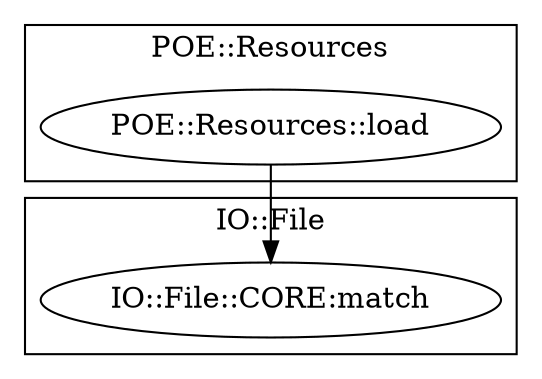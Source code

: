digraph {
graph [overlap=false]
subgraph cluster_IO_File {
	label="IO::File";
	"IO::File::CORE:match";
}
subgraph cluster_POE_Resources {
	label="POE::Resources";
	"POE::Resources::load";
}
"POE::Resources::load" -> "IO::File::CORE:match";
}
